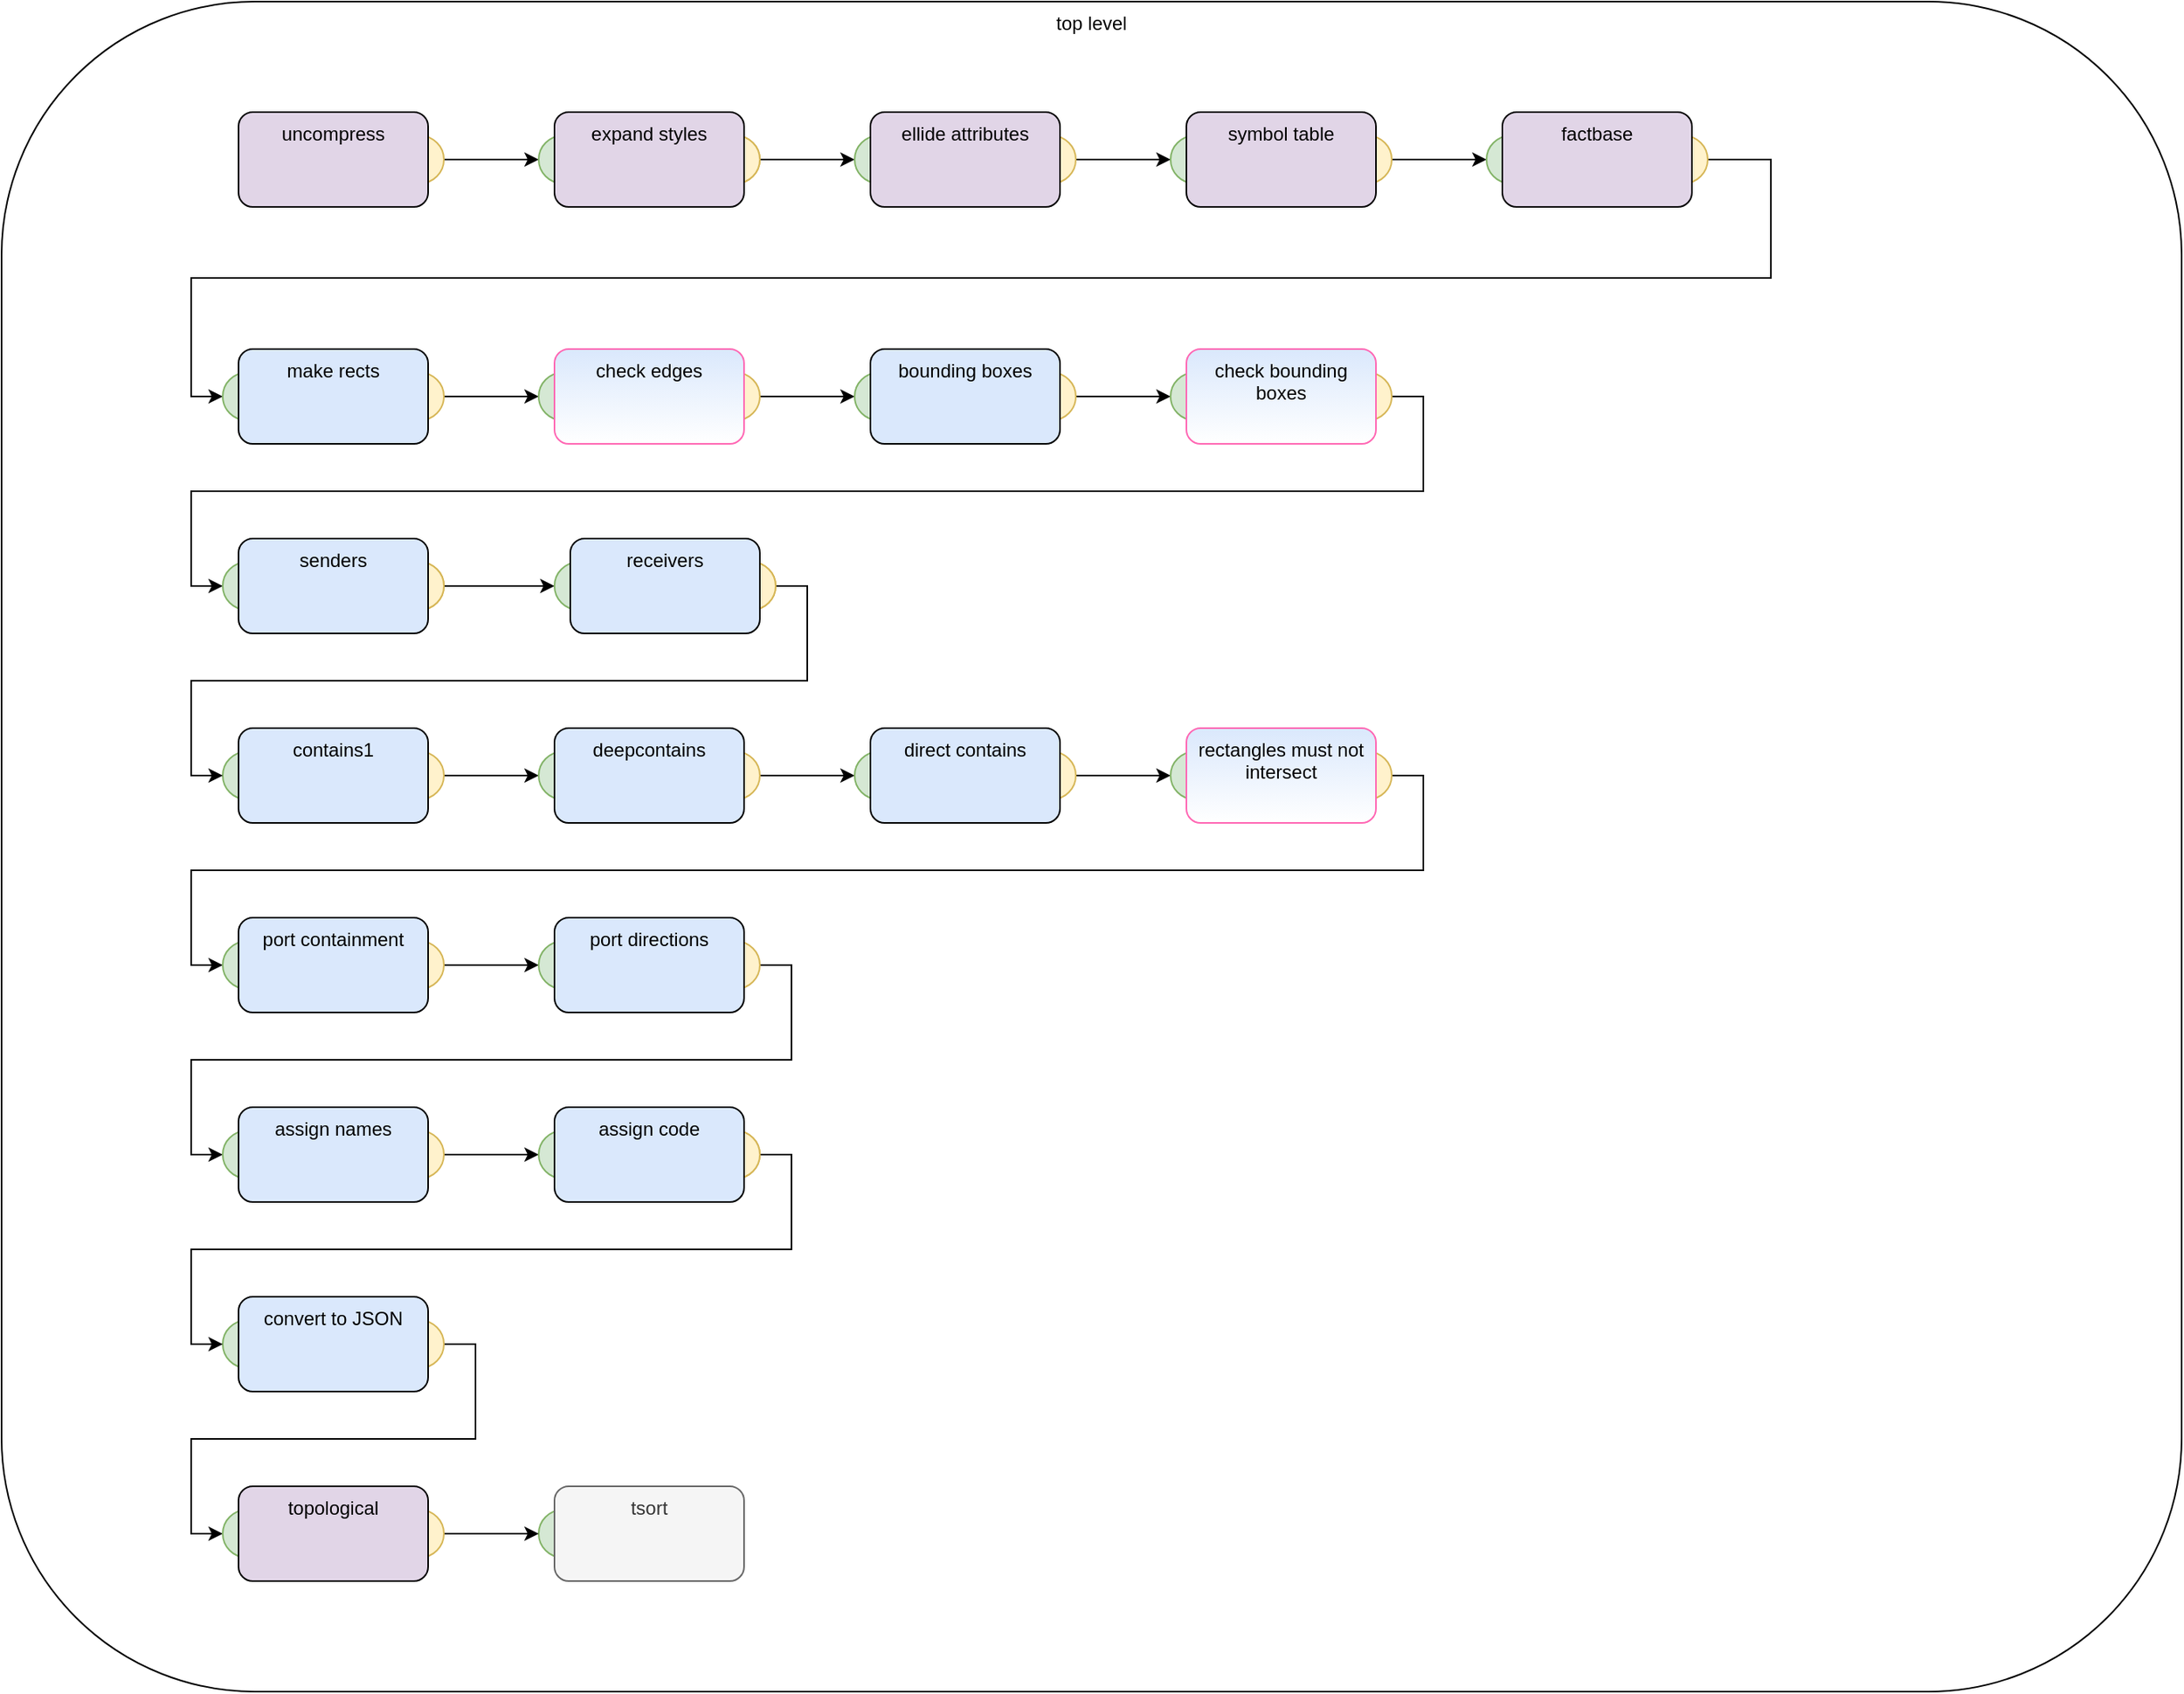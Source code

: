 <mxfile version="14.6.13" type="device"><diagram id="UL2OmWR_p9KJ0XYvqh1g" name="Page-1"><mxGraphModel dx="1106" dy="806" grid="1" gridSize="10" guides="1" tooltips="1" connect="1" arrows="1" fold="1" page="1" pageScale="1" pageWidth="1100" pageHeight="850" math="0" shadow="0"><root><mxCell id="0"/><mxCell id="1" parent="0"/><mxCell id="ybbTwsdQuFU4afnuUeu4-42" value="top level" style="rounded=1;whiteSpace=wrap;html=1;verticalAlign=top;" parent="1" vertex="1"><mxGeometry x="60" y="110" width="1380" height="1070" as="geometry"/></mxCell><mxCell id="zQYMD_BdRtTKSIAUS-H2-90" style="edgeStyle=orthogonalEdgeStyle;rounded=0;orthogonalLoop=1;jettySize=auto;html=1;entryX=0;entryY=0.5;entryDx=0;entryDy=0;" edge="1" parent="1" source="zQYMD_BdRtTKSIAUS-H2-173" target="zQYMD_BdRtTKSIAUS-H2-101"><mxGeometry relative="1" as="geometry"/></mxCell><mxCell id="zQYMD_BdRtTKSIAUS-H2-91" style="edgeStyle=orthogonalEdgeStyle;rounded=0;orthogonalLoop=1;jettySize=auto;html=1;exitX=1;exitY=0.5;exitDx=0;exitDy=0;" edge="1" parent="1" source="zQYMD_BdRtTKSIAUS-H2-92" target="zQYMD_BdRtTKSIAUS-H2-100"><mxGeometry relative="1" as="geometry"/></mxCell><mxCell id="zQYMD_BdRtTKSIAUS-H2-92" value="" style="ellipse;whiteSpace=wrap;html=1;aspect=fixed;fillColor=#fff2cc;align=center;strokeColor=#d6b656;textOpacity=50;verticalAlign=top;" vertex="1" parent="1"><mxGeometry x="310" y="195" width="30" height="30" as="geometry"/></mxCell><mxCell id="zQYMD_BdRtTKSIAUS-H2-93" value="" style="ellipse;whiteSpace=wrap;html=1;aspect=fixed;fillColor=#fff2cc;align=center;strokeColor=#d6b656;textOpacity=50;verticalAlign=top;" vertex="1" parent="1"><mxGeometry x="510" y="195" width="30" height="30" as="geometry"/></mxCell><mxCell id="zQYMD_BdRtTKSIAUS-H2-94" style="edgeStyle=orthogonalEdgeStyle;rounded=0;orthogonalLoop=1;jettySize=auto;html=1;exitX=1;exitY=0.5;exitDx=0;exitDy=0;entryX=0;entryY=0.5;entryDx=0;entryDy=0;" edge="1" parent="1" source="zQYMD_BdRtTKSIAUS-H2-95" target="zQYMD_BdRtTKSIAUS-H2-102"><mxGeometry relative="1" as="geometry"/></mxCell><mxCell id="zQYMD_BdRtTKSIAUS-H2-95" value="" style="ellipse;whiteSpace=wrap;html=1;aspect=fixed;fillColor=#fff2cc;align=center;strokeColor=#d6b656;textOpacity=50;verticalAlign=top;" vertex="1" parent="1"><mxGeometry x="710" y="195" width="30" height="30" as="geometry"/></mxCell><mxCell id="zQYMD_BdRtTKSIAUS-H2-96" style="edgeStyle=orthogonalEdgeStyle;rounded=0;orthogonalLoop=1;jettySize=auto;html=1;exitX=1;exitY=0.5;exitDx=0;exitDy=0;entryX=0;entryY=0.5;entryDx=0;entryDy=0;" edge="1" parent="1" source="zQYMD_BdRtTKSIAUS-H2-97" target="zQYMD_BdRtTKSIAUS-H2-103"><mxGeometry relative="1" as="geometry"/></mxCell><mxCell id="zQYMD_BdRtTKSIAUS-H2-97" value="" style="ellipse;whiteSpace=wrap;html=1;aspect=fixed;fillColor=#fff2cc;align=center;strokeColor=#d6b656;textOpacity=50;verticalAlign=top;" vertex="1" parent="1"><mxGeometry x="910" y="195" width="30" height="30" as="geometry"/></mxCell><mxCell id="zQYMD_BdRtTKSIAUS-H2-98" style="edgeStyle=orthogonalEdgeStyle;rounded=0;orthogonalLoop=1;jettySize=auto;html=1;exitX=1;exitY=0.5;exitDx=0;exitDy=0;entryX=0;entryY=0.5;entryDx=0;entryDy=0;" edge="1" parent="1" source="zQYMD_BdRtTKSIAUS-H2-99" target="zQYMD_BdRtTKSIAUS-H2-112"><mxGeometry relative="1" as="geometry"><Array as="points"><mxPoint x="1180" y="210"/><mxPoint x="1180" y="285"/><mxPoint x="180" y="285"/><mxPoint x="180" y="360"/></Array></mxGeometry></mxCell><mxCell id="zQYMD_BdRtTKSIAUS-H2-99" value="" style="ellipse;whiteSpace=wrap;html=1;aspect=fixed;fillColor=#fff2cc;align=center;strokeColor=#d6b656;textOpacity=50;verticalAlign=top;" vertex="1" parent="1"><mxGeometry x="1110" y="195" width="30" height="30" as="geometry"/></mxCell><mxCell id="zQYMD_BdRtTKSIAUS-H2-100" value="" style="ellipse;whiteSpace=wrap;html=1;aspect=fixed;fillColor=#d5e8d4;align=center;strokeColor=#82b366;textOpacity=50;verticalAlign=top;" vertex="1" parent="1"><mxGeometry x="400" y="195" width="30" height="30" as="geometry"/></mxCell><mxCell id="zQYMD_BdRtTKSIAUS-H2-101" value="" style="ellipse;whiteSpace=wrap;html=1;aspect=fixed;fillColor=#d5e8d4;align=center;strokeColor=#82b366;textOpacity=50;verticalAlign=top;" vertex="1" parent="1"><mxGeometry x="600" y="195" width="30" height="30" as="geometry"/></mxCell><mxCell id="zQYMD_BdRtTKSIAUS-H2-102" value="" style="ellipse;whiteSpace=wrap;html=1;aspect=fixed;fillColor=#d5e8d4;align=center;strokeColor=#82b366;textOpacity=50;verticalAlign=top;" vertex="1" parent="1"><mxGeometry x="800" y="195" width="30" height="30" as="geometry"/></mxCell><mxCell id="zQYMD_BdRtTKSIAUS-H2-103" value="" style="ellipse;whiteSpace=wrap;html=1;aspect=fixed;fillColor=#d5e8d4;align=center;strokeColor=#82b366;textOpacity=50;verticalAlign=top;" vertex="1" parent="1"><mxGeometry x="1000" y="195" width="30" height="30" as="geometry"/></mxCell><mxCell id="zQYMD_BdRtTKSIAUS-H2-104" style="edgeStyle=orthogonalEdgeStyle;rounded=0;orthogonalLoop=1;jettySize=auto;html=1;exitX=1;exitY=0.5;exitDx=0;exitDy=0;entryX=0;entryY=0.5;entryDx=0;entryDy=0;" edge="1" parent="1" source="zQYMD_BdRtTKSIAUS-H2-105" target="zQYMD_BdRtTKSIAUS-H2-113"><mxGeometry relative="1" as="geometry"/></mxCell><mxCell id="zQYMD_BdRtTKSIAUS-H2-105" value="" style="ellipse;whiteSpace=wrap;html=1;aspect=fixed;fillColor=#fff2cc;align=center;strokeColor=#d6b656;textOpacity=50;verticalAlign=top;" vertex="1" parent="1"><mxGeometry x="310" y="345" width="30" height="30" as="geometry"/></mxCell><mxCell id="zQYMD_BdRtTKSIAUS-H2-106" style="edgeStyle=orthogonalEdgeStyle;rounded=0;orthogonalLoop=1;jettySize=auto;html=1;exitX=1;exitY=0.5;exitDx=0;exitDy=0;entryX=0;entryY=0.5;entryDx=0;entryDy=0;" edge="1" parent="1" source="zQYMD_BdRtTKSIAUS-H2-107" target="zQYMD_BdRtTKSIAUS-H2-114"><mxGeometry relative="1" as="geometry"/></mxCell><mxCell id="zQYMD_BdRtTKSIAUS-H2-107" value="" style="ellipse;whiteSpace=wrap;html=1;aspect=fixed;fillColor=#fff2cc;align=center;strokeColor=#d6b656;textOpacity=50;verticalAlign=top;" vertex="1" parent="1"><mxGeometry x="510" y="345" width="30" height="30" as="geometry"/></mxCell><mxCell id="zQYMD_BdRtTKSIAUS-H2-108" style="edgeStyle=orthogonalEdgeStyle;rounded=0;orthogonalLoop=1;jettySize=auto;html=1;exitX=1;exitY=0.5;exitDx=0;exitDy=0;" edge="1" parent="1" source="zQYMD_BdRtTKSIAUS-H2-109" target="zQYMD_BdRtTKSIAUS-H2-115"><mxGeometry relative="1" as="geometry"/></mxCell><mxCell id="zQYMD_BdRtTKSIAUS-H2-109" value="" style="ellipse;whiteSpace=wrap;html=1;aspect=fixed;fillColor=#fff2cc;align=center;strokeColor=#d6b656;textOpacity=50;verticalAlign=top;" vertex="1" parent="1"><mxGeometry x="710" y="345" width="30" height="30" as="geometry"/></mxCell><mxCell id="zQYMD_BdRtTKSIAUS-H2-110" style="edgeStyle=orthogonalEdgeStyle;rounded=0;orthogonalLoop=1;jettySize=auto;html=1;exitX=1;exitY=0.5;exitDx=0;exitDy=0;entryX=0;entryY=0.5;entryDx=0;entryDy=0;" edge="1" parent="1" source="zQYMD_BdRtTKSIAUS-H2-111" target="zQYMD_BdRtTKSIAUS-H2-163"><mxGeometry relative="1" as="geometry"/></mxCell><mxCell id="zQYMD_BdRtTKSIAUS-H2-111" value="" style="ellipse;whiteSpace=wrap;html=1;aspect=fixed;fillColor=#fff2cc;align=center;strokeColor=#d6b656;textOpacity=50;verticalAlign=top;" vertex="1" parent="1"><mxGeometry x="910" y="345" width="30" height="30" as="geometry"/></mxCell><mxCell id="zQYMD_BdRtTKSIAUS-H2-112" value="" style="ellipse;whiteSpace=wrap;html=1;aspect=fixed;fillColor=#d5e8d4;align=center;strokeColor=#82b366;textOpacity=50;verticalAlign=top;" vertex="1" parent="1"><mxGeometry x="200" y="345" width="30" height="30" as="geometry"/></mxCell><mxCell id="zQYMD_BdRtTKSIAUS-H2-113" value="" style="ellipse;whiteSpace=wrap;html=1;aspect=fixed;fillColor=#d5e8d4;align=center;strokeColor=#82b366;textOpacity=50;verticalAlign=top;" vertex="1" parent="1"><mxGeometry x="400" y="345" width="30" height="30" as="geometry"/></mxCell><mxCell id="zQYMD_BdRtTKSIAUS-H2-114" value="" style="ellipse;whiteSpace=wrap;html=1;aspect=fixed;fillColor=#d5e8d4;align=center;strokeColor=#82b366;textOpacity=50;verticalAlign=top;" vertex="1" parent="1"><mxGeometry x="600" y="345" width="30" height="30" as="geometry"/></mxCell><mxCell id="zQYMD_BdRtTKSIAUS-H2-115" value="" style="ellipse;whiteSpace=wrap;html=1;aspect=fixed;fillColor=#d5e8d4;align=center;strokeColor=#82b366;textOpacity=50;verticalAlign=top;" vertex="1" parent="1"><mxGeometry x="800" y="345" width="30" height="30" as="geometry"/></mxCell><mxCell id="zQYMD_BdRtTKSIAUS-H2-116" style="edgeStyle=orthogonalEdgeStyle;rounded=0;orthogonalLoop=1;jettySize=auto;html=1;exitX=1;exitY=0.5;exitDx=0;exitDy=0;entryX=0;entryY=0.5;entryDx=0;entryDy=0;" edge="1" parent="1" source="zQYMD_BdRtTKSIAUS-H2-117" target="zQYMD_BdRtTKSIAUS-H2-125"><mxGeometry relative="1" as="geometry"/></mxCell><mxCell id="zQYMD_BdRtTKSIAUS-H2-117" value="" style="ellipse;whiteSpace=wrap;html=1;aspect=fixed;fillColor=#fff2cc;align=center;strokeColor=#d6b656;textOpacity=50;verticalAlign=top;" vertex="1" parent="1"><mxGeometry x="310" y="585" width="30" height="30" as="geometry"/></mxCell><mxCell id="zQYMD_BdRtTKSIAUS-H2-118" style="edgeStyle=orthogonalEdgeStyle;rounded=0;orthogonalLoop=1;jettySize=auto;html=1;exitX=1;exitY=0.5;exitDx=0;exitDy=0;entryX=0;entryY=0.5;entryDx=0;entryDy=0;" edge="1" parent="1" source="zQYMD_BdRtTKSIAUS-H2-119" target="zQYMD_BdRtTKSIAUS-H2-126"><mxGeometry relative="1" as="geometry"/></mxCell><mxCell id="zQYMD_BdRtTKSIAUS-H2-119" value="" style="ellipse;whiteSpace=wrap;html=1;aspect=fixed;fillColor=#fff2cc;align=center;strokeColor=#d6b656;textOpacity=50;verticalAlign=top;" vertex="1" parent="1"><mxGeometry x="510" y="585" width="30" height="30" as="geometry"/></mxCell><mxCell id="zQYMD_BdRtTKSIAUS-H2-120" style="edgeStyle=orthogonalEdgeStyle;rounded=0;orthogonalLoop=1;jettySize=auto;html=1;exitX=1;exitY=0.5;exitDx=0;exitDy=0;entryX=0;entryY=0.5;entryDx=0;entryDy=0;" edge="1" parent="1" source="zQYMD_BdRtTKSIAUS-H2-121" target="zQYMD_BdRtTKSIAUS-H2-127"><mxGeometry relative="1" as="geometry"/></mxCell><mxCell id="zQYMD_BdRtTKSIAUS-H2-121" value="" style="ellipse;whiteSpace=wrap;html=1;aspect=fixed;fillColor=#fff2cc;align=center;strokeColor=#d6b656;textOpacity=50;verticalAlign=top;" vertex="1" parent="1"><mxGeometry x="710" y="585" width="30" height="30" as="geometry"/></mxCell><mxCell id="zQYMD_BdRtTKSIAUS-H2-122" style="edgeStyle=orthogonalEdgeStyle;rounded=0;orthogonalLoop=1;jettySize=auto;html=1;exitX=1;exitY=0.5;exitDx=0;exitDy=0;entryX=0;entryY=0.5;entryDx=0;entryDy=0;" edge="1" parent="1" source="zQYMD_BdRtTKSIAUS-H2-123" target="zQYMD_BdRtTKSIAUS-H2-132"><mxGeometry relative="1" as="geometry"/></mxCell><mxCell id="zQYMD_BdRtTKSIAUS-H2-123" value="" style="ellipse;whiteSpace=wrap;html=1;aspect=fixed;fillColor=#fff2cc;align=center;strokeColor=#d6b656;textOpacity=50;verticalAlign=top;" vertex="1" parent="1"><mxGeometry x="910" y="585" width="30" height="30" as="geometry"/></mxCell><mxCell id="zQYMD_BdRtTKSIAUS-H2-124" value="" style="ellipse;whiteSpace=wrap;html=1;aspect=fixed;fillColor=#d5e8d4;align=center;strokeColor=#82b366;textOpacity=50;verticalAlign=top;" vertex="1" parent="1"><mxGeometry x="200" y="585" width="30" height="30" as="geometry"/></mxCell><mxCell id="zQYMD_BdRtTKSIAUS-H2-125" value="" style="ellipse;whiteSpace=wrap;html=1;aspect=fixed;fillColor=#d5e8d4;align=center;strokeColor=#82b366;textOpacity=50;verticalAlign=top;" vertex="1" parent="1"><mxGeometry x="400" y="585" width="30" height="30" as="geometry"/></mxCell><mxCell id="zQYMD_BdRtTKSIAUS-H2-126" value="" style="ellipse;whiteSpace=wrap;html=1;aspect=fixed;fillColor=#d5e8d4;align=center;strokeColor=#82b366;textOpacity=50;verticalAlign=top;" vertex="1" parent="1"><mxGeometry x="600" y="585" width="30" height="30" as="geometry"/></mxCell><mxCell id="zQYMD_BdRtTKSIAUS-H2-127" value="" style="ellipse;whiteSpace=wrap;html=1;aspect=fixed;fillColor=#d5e8d4;align=center;strokeColor=#82b366;textOpacity=50;verticalAlign=top;" vertex="1" parent="1"><mxGeometry x="800" y="585" width="30" height="30" as="geometry"/></mxCell><mxCell id="zQYMD_BdRtTKSIAUS-H2-128" style="edgeStyle=orthogonalEdgeStyle;rounded=0;orthogonalLoop=1;jettySize=auto;html=1;exitX=1;exitY=0.5;exitDx=0;exitDy=0;entryX=0;entryY=0.5;entryDx=0;entryDy=0;" edge="1" parent="1" source="zQYMD_BdRtTKSIAUS-H2-129" target="zQYMD_BdRtTKSIAUS-H2-133"><mxGeometry relative="1" as="geometry"/></mxCell><mxCell id="zQYMD_BdRtTKSIAUS-H2-129" value="" style="ellipse;whiteSpace=wrap;html=1;aspect=fixed;fillColor=#fff2cc;align=center;strokeColor=#d6b656;textOpacity=50;verticalAlign=top;" vertex="1" parent="1"><mxGeometry x="310" y="705" width="30" height="30" as="geometry"/></mxCell><mxCell id="zQYMD_BdRtTKSIAUS-H2-130" style="edgeStyle=orthogonalEdgeStyle;rounded=0;orthogonalLoop=1;jettySize=auto;html=1;exitX=1;exitY=0.5;exitDx=0;exitDy=0;entryX=0;entryY=0.5;entryDx=0;entryDy=0;" edge="1" parent="1" source="zQYMD_BdRtTKSIAUS-H2-131" target="zQYMD_BdRtTKSIAUS-H2-137"><mxGeometry relative="1" as="geometry"/></mxCell><mxCell id="zQYMD_BdRtTKSIAUS-H2-131" value="" style="ellipse;whiteSpace=wrap;html=1;aspect=fixed;fillColor=#fff2cc;align=center;strokeColor=#d6b656;textOpacity=50;verticalAlign=top;" vertex="1" parent="1"><mxGeometry x="510" y="705" width="30" height="30" as="geometry"/></mxCell><mxCell id="zQYMD_BdRtTKSIAUS-H2-132" value="" style="ellipse;whiteSpace=wrap;html=1;aspect=fixed;fillColor=#d5e8d4;align=center;strokeColor=#82b366;textOpacity=50;verticalAlign=top;" vertex="1" parent="1"><mxGeometry x="200" y="705" width="30" height="30" as="geometry"/></mxCell><mxCell id="zQYMD_BdRtTKSIAUS-H2-133" value="" style="ellipse;whiteSpace=wrap;html=1;aspect=fixed;fillColor=#d5e8d4;align=center;strokeColor=#82b366;textOpacity=50;verticalAlign=top;" vertex="1" parent="1"><mxGeometry x="400" y="705" width="30" height="30" as="geometry"/></mxCell><mxCell id="zQYMD_BdRtTKSIAUS-H2-134" style="edgeStyle=orthogonalEdgeStyle;rounded=0;orthogonalLoop=1;jettySize=auto;html=1;exitX=1;exitY=0.5;exitDx=0;exitDy=0;entryX=0;entryY=0.5;entryDx=0;entryDy=0;" edge="1" parent="1" source="zQYMD_BdRtTKSIAUS-H2-135" target="zQYMD_BdRtTKSIAUS-H2-138"><mxGeometry relative="1" as="geometry"/></mxCell><mxCell id="zQYMD_BdRtTKSIAUS-H2-135" value="" style="ellipse;whiteSpace=wrap;html=1;aspect=fixed;fillColor=#fff2cc;align=center;strokeColor=#d6b656;textOpacity=50;verticalAlign=top;" vertex="1" parent="1"><mxGeometry x="310" y="825" width="30" height="30" as="geometry"/></mxCell><mxCell id="zQYMD_BdRtTKSIAUS-H2-136" value="" style="ellipse;whiteSpace=wrap;html=1;aspect=fixed;fillColor=#fff2cc;align=center;strokeColor=#d6b656;textOpacity=50;verticalAlign=top;" vertex="1" parent="1"><mxGeometry x="510" y="825" width="30" height="30" as="geometry"/></mxCell><mxCell id="zQYMD_BdRtTKSIAUS-H2-137" value="" style="ellipse;whiteSpace=wrap;html=1;aspect=fixed;fillColor=#d5e8d4;align=center;strokeColor=#82b366;textOpacity=50;verticalAlign=top;" vertex="1" parent="1"><mxGeometry x="200" y="825" width="30" height="30" as="geometry"/></mxCell><mxCell id="zQYMD_BdRtTKSIAUS-H2-138" value="" style="ellipse;whiteSpace=wrap;html=1;aspect=fixed;fillColor=#d5e8d4;align=center;strokeColor=#82b366;textOpacity=50;verticalAlign=top;" vertex="1" parent="1"><mxGeometry x="400" y="825" width="30" height="30" as="geometry"/></mxCell><mxCell id="zQYMD_BdRtTKSIAUS-H2-139" style="edgeStyle=orthogonalEdgeStyle;rounded=0;orthogonalLoop=1;jettySize=auto;html=1;exitX=1;exitY=0.5;exitDx=0;exitDy=0;entryX=0;entryY=0.5;entryDx=0;entryDy=0;" edge="1" parent="1" source="zQYMD_BdRtTKSIAUS-H2-140" target="zQYMD_BdRtTKSIAUS-H2-142"><mxGeometry relative="1" as="geometry"/></mxCell><mxCell id="zQYMD_BdRtTKSIAUS-H2-140" value="" style="ellipse;whiteSpace=wrap;html=1;aspect=fixed;fillColor=#fff2cc;align=center;strokeColor=#d6b656;textOpacity=50;verticalAlign=top;" vertex="1" parent="1"><mxGeometry x="310" y="945" width="30" height="30" as="geometry"/></mxCell><mxCell id="zQYMD_BdRtTKSIAUS-H2-141" value="" style="ellipse;whiteSpace=wrap;html=1;aspect=fixed;fillColor=#d5e8d4;align=center;strokeColor=#82b366;textOpacity=50;verticalAlign=top;" vertex="1" parent="1"><mxGeometry x="200" y="945" width="30" height="30" as="geometry"/></mxCell><mxCell id="zQYMD_BdRtTKSIAUS-H2-142" value="" style="ellipse;whiteSpace=wrap;html=1;aspect=fixed;fillColor=#d5e8d4;align=center;strokeColor=#82b366;textOpacity=50;verticalAlign=top;" vertex="1" parent="1"><mxGeometry x="200" y="1065" width="30" height="30" as="geometry"/></mxCell><mxCell id="zQYMD_BdRtTKSIAUS-H2-143" value="convert to JSON" style="rounded=1;whiteSpace=wrap;html=1;fillColor=#dae8fc;verticalAlign=top;" vertex="1" parent="1"><mxGeometry x="210" y="930" width="120" height="60" as="geometry"/></mxCell><mxCell id="zQYMD_BdRtTKSIAUS-H2-144" style="edgeStyle=orthogonalEdgeStyle;rounded=0;orthogonalLoop=1;jettySize=auto;html=1;exitX=1;exitY=0.5;exitDx=0;exitDy=0;entryX=0;entryY=0.5;entryDx=0;entryDy=0;" edge="1" parent="1" source="zQYMD_BdRtTKSIAUS-H2-145" target="zQYMD_BdRtTKSIAUS-H2-141"><mxGeometry relative="1" as="geometry"/></mxCell><mxCell id="zQYMD_BdRtTKSIAUS-H2-145" value="" style="ellipse;whiteSpace=wrap;html=1;aspect=fixed;fillColor=#fff2cc;align=center;strokeColor=#d6b656;textOpacity=50;verticalAlign=top;" vertex="1" parent="1"><mxGeometry x="510" y="825" width="30" height="30" as="geometry"/></mxCell><mxCell id="zQYMD_BdRtTKSIAUS-H2-146" value="port containment" style="rounded=1;whiteSpace=wrap;html=1;fillColor=#dae8fc;verticalAlign=top;" vertex="1" parent="1"><mxGeometry x="210" y="690" width="120" height="60" as="geometry"/></mxCell><mxCell id="zQYMD_BdRtTKSIAUS-H2-147" value="port directions" style="rounded=1;whiteSpace=wrap;html=1;fillColor=#dae8fc;verticalAlign=top;" vertex="1" parent="1"><mxGeometry x="410" y="690" width="120" height="60" as="geometry"/></mxCell><mxCell id="zQYMD_BdRtTKSIAUS-H2-148" value="assign names" style="rounded=1;whiteSpace=wrap;html=1;fillColor=#dae8fc;verticalAlign=top;" vertex="1" parent="1"><mxGeometry x="210" y="810" width="120" height="60" as="geometry"/></mxCell><mxCell id="zQYMD_BdRtTKSIAUS-H2-149" value="assign code" style="rounded=1;whiteSpace=wrap;html=1;fillColor=#dae8fc;verticalAlign=top;" vertex="1" parent="1"><mxGeometry x="410" y="810" width="120" height="60" as="geometry"/></mxCell><mxCell id="zQYMD_BdRtTKSIAUS-H2-150" value="uncompress" style="rounded=1;whiteSpace=wrap;html=1;fillColor=#e1d5e7;verticalAlign=top;" vertex="1" parent="1"><mxGeometry x="210" y="180" width="120" height="60" as="geometry"/></mxCell><mxCell id="zQYMD_BdRtTKSIAUS-H2-151" value="ellide attributes" style="rounded=1;whiteSpace=wrap;html=1;fillColor=#e1d5e7;verticalAlign=top;" vertex="1" parent="1"><mxGeometry x="610" y="180" width="120" height="60" as="geometry"/></mxCell><mxCell id="zQYMD_BdRtTKSIAUS-H2-152" value="symbol table" style="rounded=1;whiteSpace=wrap;html=1;fillColor=#e1d5e7;verticalAlign=top;" vertex="1" parent="1"><mxGeometry x="810" y="180" width="120" height="60" as="geometry"/></mxCell><mxCell id="zQYMD_BdRtTKSIAUS-H2-153" value="factbase" style="rounded=1;whiteSpace=wrap;html=1;fillColor=#e1d5e7;verticalAlign=top;" vertex="1" parent="1"><mxGeometry x="1010" y="180" width="120" height="60" as="geometry"/></mxCell><mxCell id="zQYMD_BdRtTKSIAUS-H2-154" value="make rects" style="rounded=1;whiteSpace=wrap;html=1;fillColor=#dae8fc;verticalAlign=top;" vertex="1" parent="1"><mxGeometry x="210" y="330" width="120" height="60" as="geometry"/></mxCell><mxCell id="zQYMD_BdRtTKSIAUS-H2-155" value="check edges" style="rounded=1;whiteSpace=wrap;html=1;verticalAlign=top;fillColor=#dae8fc;gradientColor=#ffffff;strokeColor=#FF66B3;" vertex="1" parent="1"><mxGeometry x="410" y="330" width="120" height="60" as="geometry"/></mxCell><mxCell id="zQYMD_BdRtTKSIAUS-H2-156" value="bounding boxes" style="rounded=1;whiteSpace=wrap;html=1;fillColor=#dae8fc;verticalAlign=top;" vertex="1" parent="1"><mxGeometry x="610" y="330" width="120" height="60" as="geometry"/></mxCell><mxCell id="zQYMD_BdRtTKSIAUS-H2-157" value="check bounding boxes" style="rounded=1;whiteSpace=wrap;html=1;verticalAlign=top;fillColor=#dae8fc;gradientColor=#ffffff;strokeColor=#FF66B3;" vertex="1" parent="1"><mxGeometry x="810" y="330" width="120" height="60" as="geometry"/></mxCell><mxCell id="zQYMD_BdRtTKSIAUS-H2-158" value="contains1" style="rounded=1;whiteSpace=wrap;html=1;fillColor=#dae8fc;verticalAlign=top;" vertex="1" parent="1"><mxGeometry x="210" y="570" width="120" height="60" as="geometry"/></mxCell><mxCell id="zQYMD_BdRtTKSIAUS-H2-159" value="deepcontains" style="rounded=1;whiteSpace=wrap;html=1;fillColor=#dae8fc;verticalAlign=top;" vertex="1" parent="1"><mxGeometry x="410" y="570" width="120" height="60" as="geometry"/></mxCell><mxCell id="zQYMD_BdRtTKSIAUS-H2-160" value="direct contains" style="rounded=1;whiteSpace=wrap;html=1;fillColor=#dae8fc;verticalAlign=top;" vertex="1" parent="1"><mxGeometry x="610" y="570" width="120" height="60" as="geometry"/></mxCell><mxCell id="zQYMD_BdRtTKSIAUS-H2-161" value="rectangles must not intersect" style="rounded=1;whiteSpace=wrap;html=1;verticalAlign=top;fillColor=#dae8fc;gradientColor=#ffffff;strokeColor=#FF66B3;" vertex="1" parent="1"><mxGeometry x="810" y="570" width="120" height="60" as="geometry"/></mxCell><mxCell id="zQYMD_BdRtTKSIAUS-H2-162" value="" style="ellipse;whiteSpace=wrap;html=1;aspect=fixed;fillColor=#fff2cc;align=center;strokeColor=#d6b656;textOpacity=50;verticalAlign=top;" vertex="1" parent="1"><mxGeometry x="310" y="465" width="30" height="30" as="geometry"/></mxCell><mxCell id="zQYMD_BdRtTKSIAUS-H2-163" value="" style="ellipse;whiteSpace=wrap;html=1;aspect=fixed;fillColor=#d5e8d4;align=center;strokeColor=#82b366;textOpacity=50;verticalAlign=top;" vertex="1" parent="1"><mxGeometry x="200" y="465" width="30" height="30" as="geometry"/></mxCell><mxCell id="zQYMD_BdRtTKSIAUS-H2-164" style="edgeStyle=orthogonalEdgeStyle;rounded=0;orthogonalLoop=1;jettySize=auto;html=1;exitX=1;exitY=0.5;exitDx=0;exitDy=0;entryX=0;entryY=0.5;entryDx=0;entryDy=0;" edge="1" parent="1" source="zQYMD_BdRtTKSIAUS-H2-165" target="zQYMD_BdRtTKSIAUS-H2-168"><mxGeometry relative="1" as="geometry"/></mxCell><mxCell id="zQYMD_BdRtTKSIAUS-H2-165" value="" style="ellipse;whiteSpace=wrap;html=1;aspect=fixed;fillColor=#fff2cc;align=center;strokeColor=#d6b656;textOpacity=50;verticalAlign=top;" vertex="1" parent="1"><mxGeometry x="310" y="465" width="30" height="30" as="geometry"/></mxCell><mxCell id="zQYMD_BdRtTKSIAUS-H2-166" value="senders" style="rounded=1;whiteSpace=wrap;html=1;fillColor=#dae8fc;verticalAlign=top;" vertex="1" parent="1"><mxGeometry x="210" y="450" width="120" height="60" as="geometry"/></mxCell><mxCell id="zQYMD_BdRtTKSIAUS-H2-167" value="" style="ellipse;whiteSpace=wrap;html=1;aspect=fixed;fillColor=#fff2cc;align=center;strokeColor=#d6b656;textOpacity=50;verticalAlign=top;" vertex="1" parent="1"><mxGeometry x="520" y="465" width="30" height="30" as="geometry"/></mxCell><mxCell id="zQYMD_BdRtTKSIAUS-H2-168" value="" style="ellipse;whiteSpace=wrap;html=1;aspect=fixed;fillColor=#d5e8d4;align=center;strokeColor=#82b366;textOpacity=50;verticalAlign=top;" vertex="1" parent="1"><mxGeometry x="410" y="465" width="30" height="30" as="geometry"/></mxCell><mxCell id="zQYMD_BdRtTKSIAUS-H2-169" style="edgeStyle=orthogonalEdgeStyle;rounded=0;orthogonalLoop=1;jettySize=auto;html=1;exitX=1;exitY=0.5;exitDx=0;exitDy=0;entryX=0;entryY=0.5;entryDx=0;entryDy=0;" edge="1" parent="1" source="zQYMD_BdRtTKSIAUS-H2-170" target="zQYMD_BdRtTKSIAUS-H2-124"><mxGeometry relative="1" as="geometry"/></mxCell><mxCell id="zQYMD_BdRtTKSIAUS-H2-170" value="" style="ellipse;whiteSpace=wrap;html=1;aspect=fixed;fillColor=#fff2cc;align=center;strokeColor=#d6b656;textOpacity=50;verticalAlign=top;" vertex="1" parent="1"><mxGeometry x="520" y="465" width="30" height="30" as="geometry"/></mxCell><mxCell id="zQYMD_BdRtTKSIAUS-H2-171" value="receivers" style="rounded=1;whiteSpace=wrap;html=1;fillColor=#dae8fc;verticalAlign=top;" vertex="1" parent="1"><mxGeometry x="420" y="450" width="120" height="60" as="geometry"/></mxCell><mxCell id="zQYMD_BdRtTKSIAUS-H2-172" value="" style="ellipse;whiteSpace=wrap;html=1;aspect=fixed;fillColor=#fff2cc;align=center;strokeColor=#d6b656;textOpacity=50;verticalAlign=top;" vertex="1" parent="1"><mxGeometry x="510" y="195" width="30" height="30" as="geometry"/></mxCell><mxCell id="zQYMD_BdRtTKSIAUS-H2-173" value="expand styles" style="rounded=1;whiteSpace=wrap;html=1;fillColor=#e1d5e7;verticalAlign=top;" vertex="1" parent="1"><mxGeometry x="410" y="180" width="120" height="60" as="geometry"/></mxCell><mxCell id="zQYMD_BdRtTKSIAUS-H2-174" value="" style="ellipse;whiteSpace=wrap;html=1;aspect=fixed;fillColor=#d5e8d4;align=center;strokeColor=#82b366;textOpacity=50;verticalAlign=top;" vertex="1" parent="1"><mxGeometry x="400" y="1065" width="30" height="30" as="geometry"/></mxCell><mxCell id="zQYMD_BdRtTKSIAUS-H2-175" style="edgeStyle=orthogonalEdgeStyle;rounded=0;orthogonalLoop=1;jettySize=auto;html=1;exitX=1;exitY=0.5;exitDx=0;exitDy=0;entryX=0;entryY=0.5;entryDx=0;entryDy=0;" edge="1" parent="1" source="zQYMD_BdRtTKSIAUS-H2-176" target="zQYMD_BdRtTKSIAUS-H2-174"><mxGeometry relative="1" as="geometry"/></mxCell><mxCell id="zQYMD_BdRtTKSIAUS-H2-176" value="" style="ellipse;whiteSpace=wrap;html=1;aspect=fixed;fillColor=#fff2cc;align=center;strokeColor=#d6b656;textOpacity=50;verticalAlign=top;" vertex="1" parent="1"><mxGeometry x="310" y="1065" width="30" height="30" as="geometry"/></mxCell><mxCell id="zQYMD_BdRtTKSIAUS-H2-177" value="topological" style="rounded=1;whiteSpace=wrap;html=1;fillColor=#e1d5e7;verticalAlign=top;" vertex="1" parent="1"><mxGeometry x="210" y="1050" width="120" height="60" as="geometry"/></mxCell><mxCell id="zQYMD_BdRtTKSIAUS-H2-178" value="tsort" style="rounded=1;whiteSpace=wrap;html=1;fillColor=#f5f5f5;strokeColor=#666666;verticalAlign=top;fontColor=#333333;" vertex="1" parent="1"><mxGeometry x="410" y="1050" width="120" height="60" as="geometry"/></mxCell></root></mxGraphModel></diagram></mxfile>